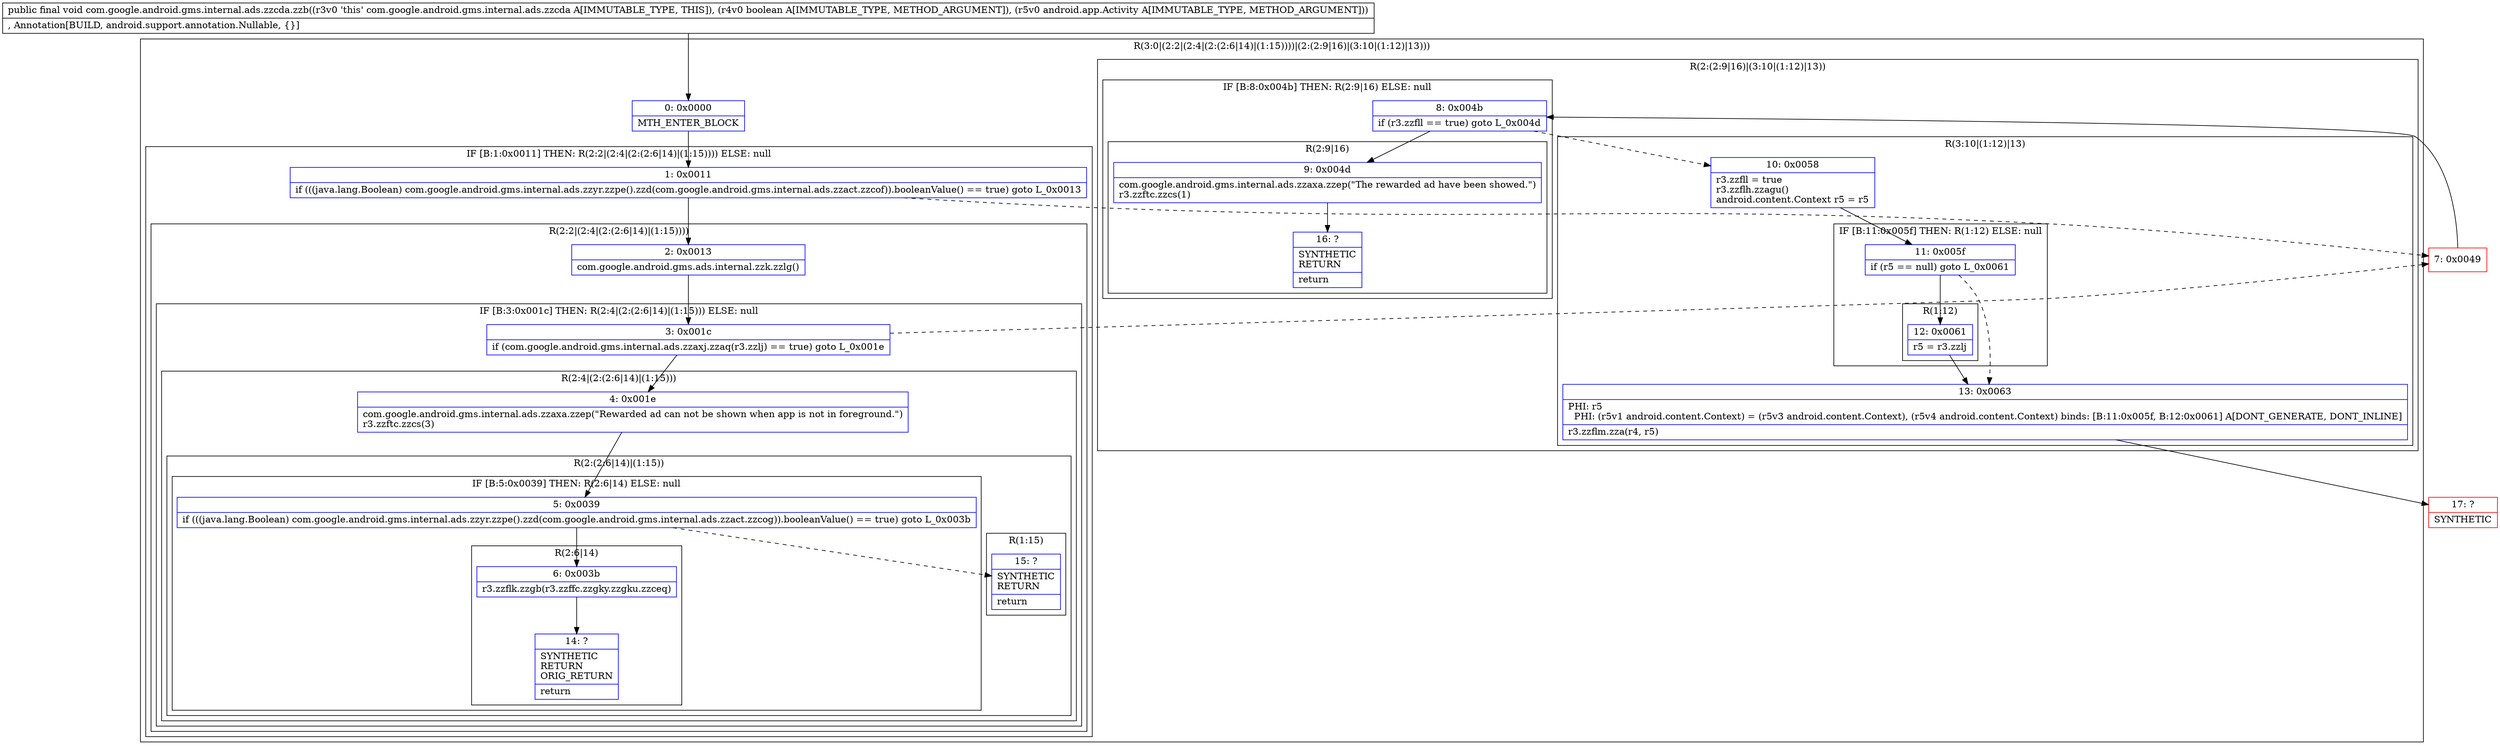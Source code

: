 digraph "CFG forcom.google.android.gms.internal.ads.zzcda.zzb(ZLandroid\/app\/Activity;)V" {
subgraph cluster_Region_1896621441 {
label = "R(3:0|(2:2|(2:4|(2:(2:6|14)|(1:15))))|(2:(2:9|16)|(3:10|(1:12)|13)))";
node [shape=record,color=blue];
Node_0 [shape=record,label="{0\:\ 0x0000|MTH_ENTER_BLOCK\l}"];
subgraph cluster_IfRegion_1444540228 {
label = "IF [B:1:0x0011] THEN: R(2:2|(2:4|(2:(2:6|14)|(1:15)))) ELSE: null";
node [shape=record,color=blue];
Node_1 [shape=record,label="{1\:\ 0x0011|if (((java.lang.Boolean) com.google.android.gms.internal.ads.zzyr.zzpe().zzd(com.google.android.gms.internal.ads.zzact.zzcof)).booleanValue() == true) goto L_0x0013\l}"];
subgraph cluster_Region_746039573 {
label = "R(2:2|(2:4|(2:(2:6|14)|(1:15))))";
node [shape=record,color=blue];
Node_2 [shape=record,label="{2\:\ 0x0013|com.google.android.gms.ads.internal.zzk.zzlg()\l}"];
subgraph cluster_IfRegion_1631511117 {
label = "IF [B:3:0x001c] THEN: R(2:4|(2:(2:6|14)|(1:15))) ELSE: null";
node [shape=record,color=blue];
Node_3 [shape=record,label="{3\:\ 0x001c|if (com.google.android.gms.internal.ads.zzaxj.zzaq(r3.zzlj) == true) goto L_0x001e\l}"];
subgraph cluster_Region_1905189830 {
label = "R(2:4|(2:(2:6|14)|(1:15)))";
node [shape=record,color=blue];
Node_4 [shape=record,label="{4\:\ 0x001e|com.google.android.gms.internal.ads.zzaxa.zzep(\"Rewarded ad can not be shown when app is not in foreground.\")\lr3.zzftc.zzcs(3)\l}"];
subgraph cluster_Region_1760842108 {
label = "R(2:(2:6|14)|(1:15))";
node [shape=record,color=blue];
subgraph cluster_IfRegion_2044359286 {
label = "IF [B:5:0x0039] THEN: R(2:6|14) ELSE: null";
node [shape=record,color=blue];
Node_5 [shape=record,label="{5\:\ 0x0039|if (((java.lang.Boolean) com.google.android.gms.internal.ads.zzyr.zzpe().zzd(com.google.android.gms.internal.ads.zzact.zzcog)).booleanValue() == true) goto L_0x003b\l}"];
subgraph cluster_Region_1868614538 {
label = "R(2:6|14)";
node [shape=record,color=blue];
Node_6 [shape=record,label="{6\:\ 0x003b|r3.zzflk.zzgb(r3.zzffc.zzgky.zzgku.zzceq)\l}"];
Node_14 [shape=record,label="{14\:\ ?|SYNTHETIC\lRETURN\lORIG_RETURN\l|return\l}"];
}
}
subgraph cluster_Region_1769375091 {
label = "R(1:15)";
node [shape=record,color=blue];
Node_15 [shape=record,label="{15\:\ ?|SYNTHETIC\lRETURN\l|return\l}"];
}
}
}
}
}
}
subgraph cluster_Region_591615632 {
label = "R(2:(2:9|16)|(3:10|(1:12)|13))";
node [shape=record,color=blue];
subgraph cluster_IfRegion_153143628 {
label = "IF [B:8:0x004b] THEN: R(2:9|16) ELSE: null";
node [shape=record,color=blue];
Node_8 [shape=record,label="{8\:\ 0x004b|if (r3.zzfll == true) goto L_0x004d\l}"];
subgraph cluster_Region_1618313081 {
label = "R(2:9|16)";
node [shape=record,color=blue];
Node_9 [shape=record,label="{9\:\ 0x004d|com.google.android.gms.internal.ads.zzaxa.zzep(\"The rewarded ad have been showed.\")\lr3.zzftc.zzcs(1)\l}"];
Node_16 [shape=record,label="{16\:\ ?|SYNTHETIC\lRETURN\l|return\l}"];
}
}
subgraph cluster_Region_1262069555 {
label = "R(3:10|(1:12)|13)";
node [shape=record,color=blue];
Node_10 [shape=record,label="{10\:\ 0x0058|r3.zzfll = true\lr3.zzflh.zzagu()\landroid.content.Context r5 = r5\l}"];
subgraph cluster_IfRegion_1031086873 {
label = "IF [B:11:0x005f] THEN: R(1:12) ELSE: null";
node [shape=record,color=blue];
Node_11 [shape=record,label="{11\:\ 0x005f|if (r5 == null) goto L_0x0061\l}"];
subgraph cluster_Region_1717564372 {
label = "R(1:12)";
node [shape=record,color=blue];
Node_12 [shape=record,label="{12\:\ 0x0061|r5 = r3.zzlj\l}"];
}
}
Node_13 [shape=record,label="{13\:\ 0x0063|PHI: r5 \l  PHI: (r5v1 android.content.Context) = (r5v3 android.content.Context), (r5v4 android.content.Context) binds: [B:11:0x005f, B:12:0x0061] A[DONT_GENERATE, DONT_INLINE]\l|r3.zzflm.zza(r4, r5)\l}"];
}
}
}
Node_7 [shape=record,color=red,label="{7\:\ 0x0049}"];
Node_17 [shape=record,color=red,label="{17\:\ ?|SYNTHETIC\l}"];
MethodNode[shape=record,label="{public final void com.google.android.gms.internal.ads.zzcda.zzb((r3v0 'this' com.google.android.gms.internal.ads.zzcda A[IMMUTABLE_TYPE, THIS]), (r4v0 boolean A[IMMUTABLE_TYPE, METHOD_ARGUMENT]), (r5v0 android.app.Activity A[IMMUTABLE_TYPE, METHOD_ARGUMENT]))  | , Annotation[BUILD, android.support.annotation.Nullable, \{\}]\l}"];
MethodNode -> Node_0;
Node_0 -> Node_1;
Node_1 -> Node_2;
Node_1 -> Node_7[style=dashed];
Node_2 -> Node_3;
Node_3 -> Node_4;
Node_3 -> Node_7[style=dashed];
Node_4 -> Node_5;
Node_5 -> Node_6;
Node_5 -> Node_15[style=dashed];
Node_6 -> Node_14;
Node_8 -> Node_9;
Node_8 -> Node_10[style=dashed];
Node_9 -> Node_16;
Node_10 -> Node_11;
Node_11 -> Node_12;
Node_11 -> Node_13[style=dashed];
Node_12 -> Node_13;
Node_13 -> Node_17;
Node_7 -> Node_8;
}

